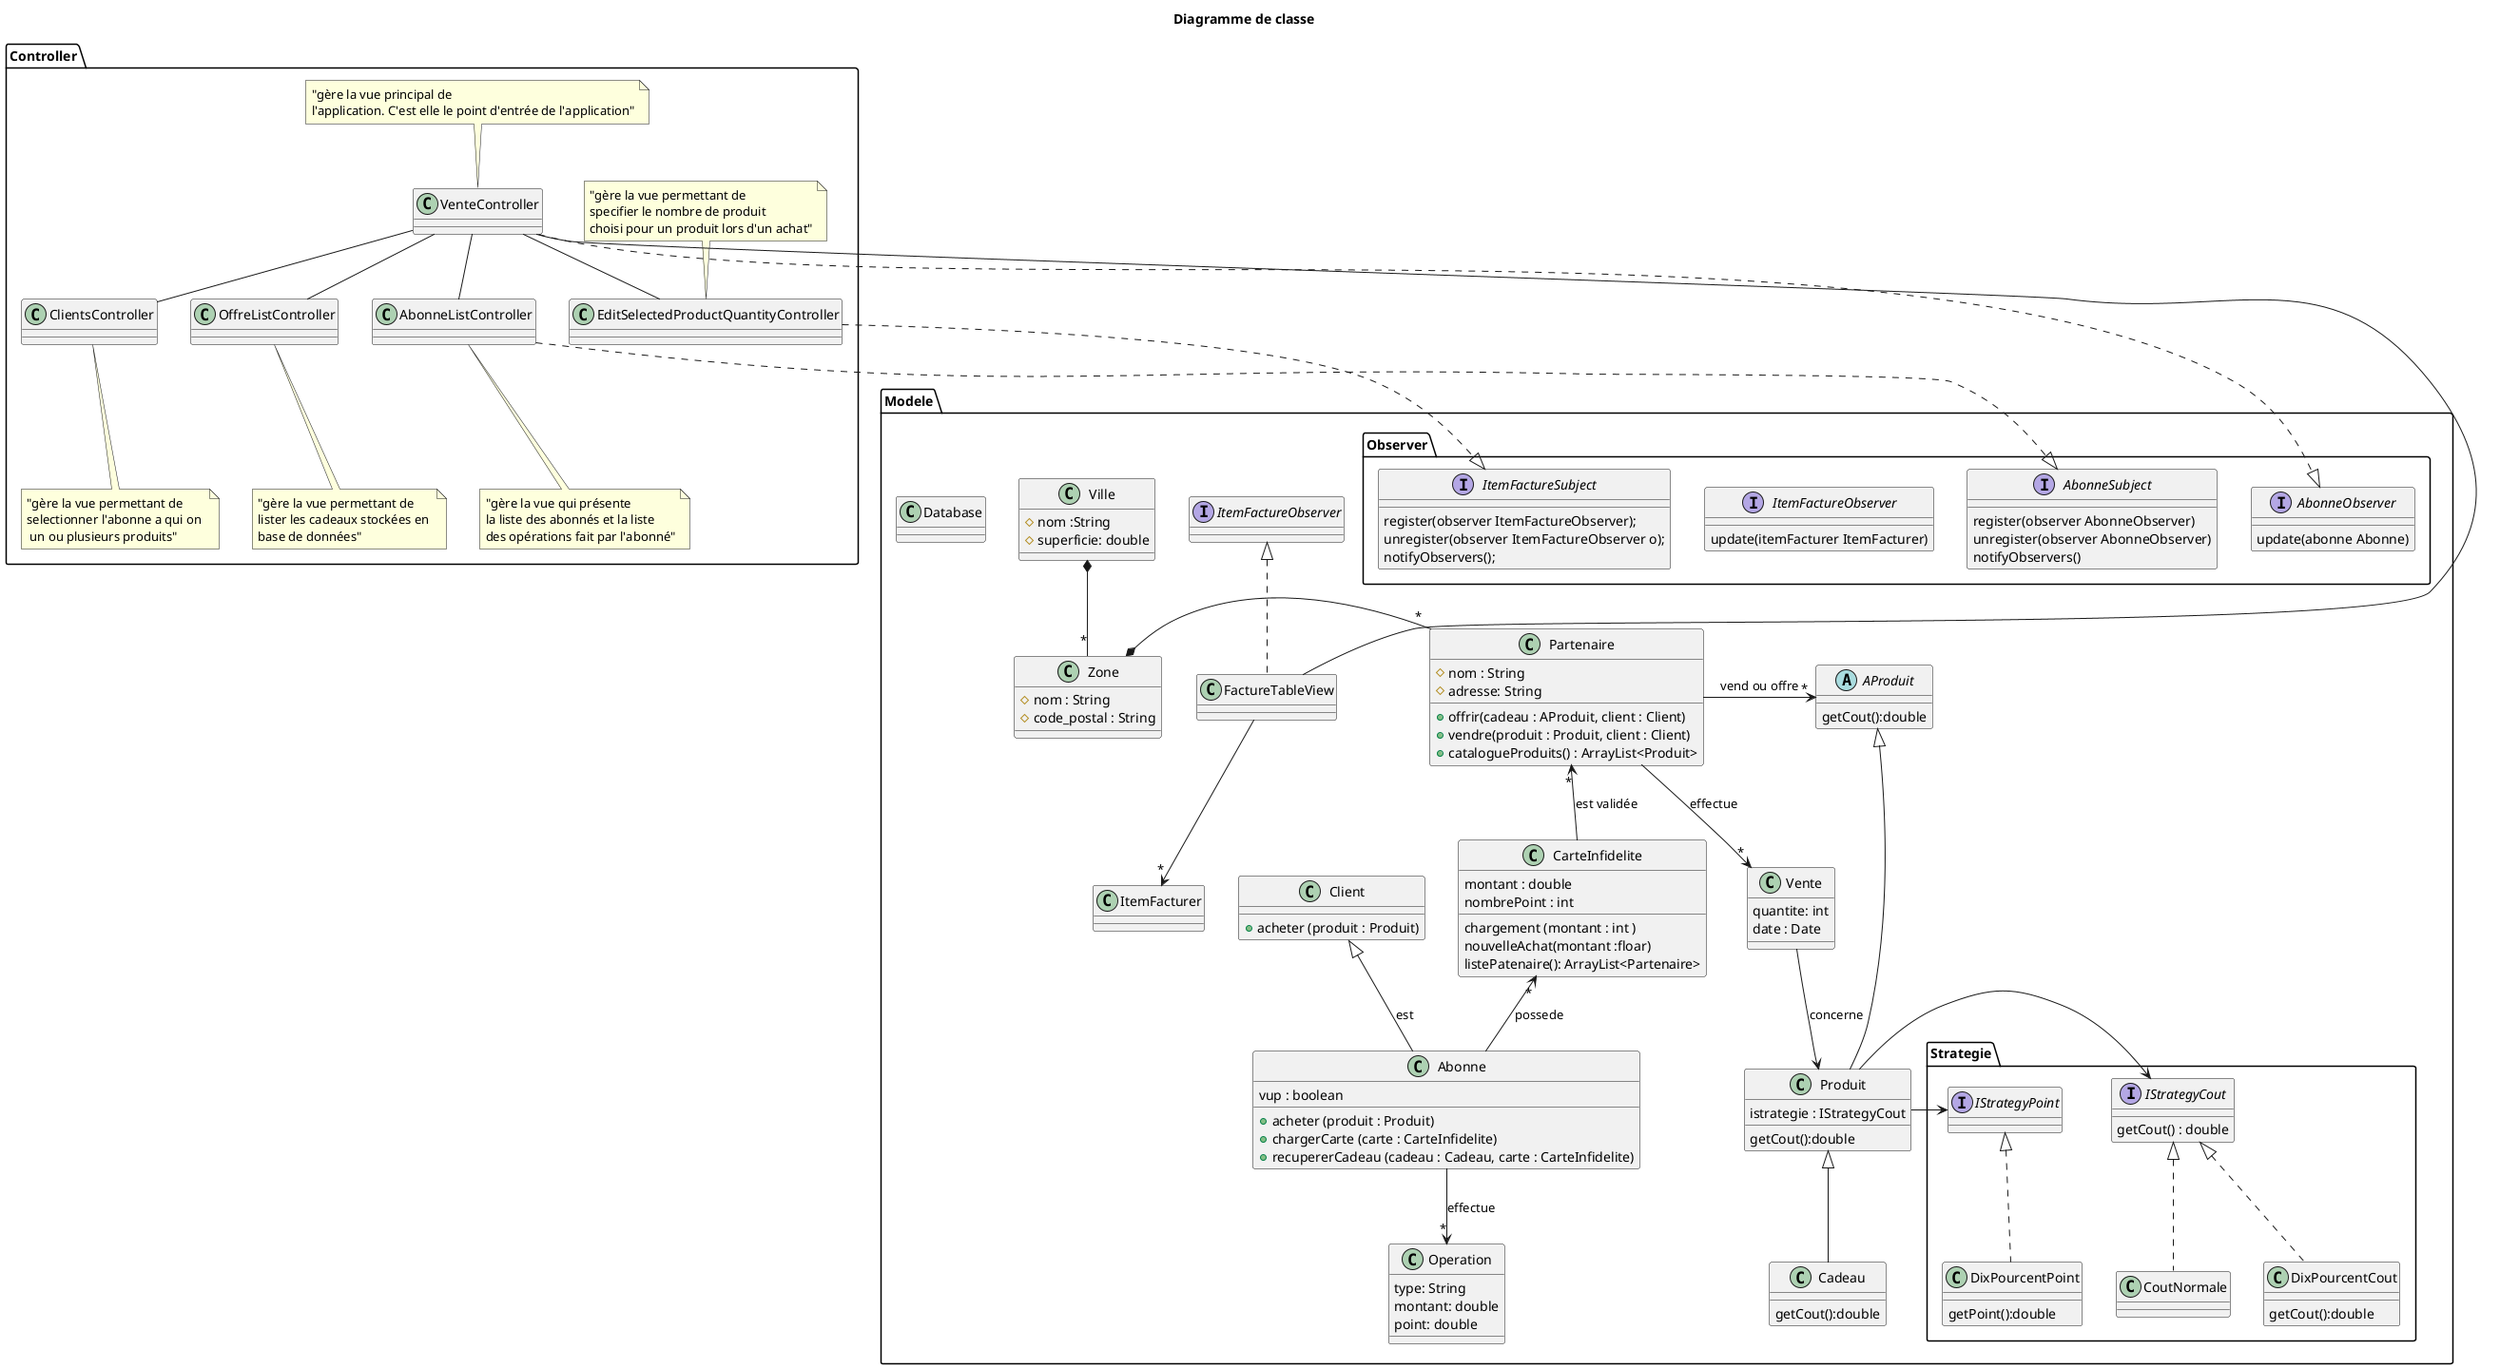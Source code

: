 @startuml
title Diagramme de classe
' skinparam linetype ortho

package Modele{

    class Partenaire{
        # nom : String
        # adresse: String
        + offrir(cadeau : AProduit, client : Client)
        + vendre(produit : Produit, client : Client)
        + catalogueProduits() : ArrayList<Produit>
    }

    class Zone{
        # nom : String
        # code_postal : String
    }

    class Abonne{
        vup : boolean
        + acheter (produit : Produit)
        + chargerCarte (carte : CarteInfidelite)
        + recupererCadeau (cadeau : Cadeau, carte : CarteInfidelite)
    }

    class Client{
        + acheter (produit : Produit)
    }

    class CarteInfidelite{
        montant : double
        nombrePoint : int
        chargement (montant : int )
        nouvelleAchat(montant :floar)
        listePatenaire(): ArrayList<Partenaire>
    }
    class Ville{
        # nom :String
        # superficie: double
    }

    abstract  AProduit{
        getCout():double
    }
    class Produit{
        istrategie : IStrategyCout
        getCout():double
    }

    class Cadeau{
        getCout():double
    }
    Produit -left-|> AProduit
    Cadeau -up-|> Produit


    package Strategie{
        class CoutNormale
        class DixPourcentPoint{
            getPoint():double
        }
        class DixPourcentCout{
            getCout():double
        }
        interface IStrategyCout{
            getCout() : double
        }
        interface IStrategyPoint
        CoutNormale .up.|> IStrategyCout
        DixPourcentPoint .up.|> IStrategyPoint
        DixPourcentCout .up.|> IStrategyCout
    }

    package Observer{
        interface AbonneObserver{
            update(abonne Abonne)
        }

        interface AbonneSubject{
            register(observer AbonneObserver)
            unregister(observer AbonneObserver)
            notifyObservers()

        }

        interface ItemFactureObserver{
            update(itemFacturer ItemFacturer)
        }

        interface ItemFactureSubject {
            register(observer ItemFactureObserver);
            unregister(observer ItemFactureObserver o);
            notifyObservers();
        }



    }

    class ItemFacturer{

    }

    class FactureTableView implements ItemFactureObserver{

    }

    FactureTableView --> "*"ItemFacturer

    class Vente{
        quantite: int
        date : Date
    }

    class Operation{
        type: String
        montant: double
        point: double
    }

    class Database{

    }

    Abonne -up-> "*"CarteInfidelite : possede
    Abonne -up-|> Client : est

    Ville *-- "*" Zone
    Zone *-right- "*" Partenaire
    Partenaire -> "*" AProduit : vend ou offre
    Produit -> IStrategyCout
    Produit -> IStrategyPoint
    CarteInfidelite -up-> "*"Partenaire : "est validée"
    Partenaire --> "*" Vente : effectue
    Abonne --> "*" Operation : effectue
    Vente --> Produit: concerne

}

package Controller{
    class AbonneListController{

    }
    note bottom : "gère la vue qui présente \nla liste des abonnés et la liste\ndes opérations fait par l'abonné"


    class ClientsController{

    }
    note bottom: "gère la vue permettant de \nselectionner l'abonne a qui on \n un ou plusieurs produits"


    class EditSelectedProductQuantityController{

    }
    note top: "gère la vue permettant de \nspecifier le nombre de produit \nchoisi pour un produit lors d'un achat"


    class OffreListController{

    }
    note bottom : "gère la vue permettant de \nlister les cadeaux stockées en \nbase de données"


    class VenteController{

    }
    note top: "gère la vue principal de \nl'application. C'est elle le point d'entrée de l'application"

    VenteController .down.|>AbonneObserver
    EditSelectedProductQuantityController .down.|>ItemFactureSubject
    AbonneListController .down.|>AbonneSubject
    VenteController -down- ClientsController
    VenteController -down- OffreListController
    VenteController -down- AbonneListController
    VenteController -down- EditSelectedProductQuantityController
    VenteController -right- FactureTableView

}
@enduml

@startuml
title cas1
left to right direction

actor client as C
rectangle "cumul de points" {
    usecase "faire achat" as UC1
    usecase "valider carte" as UC2

    UC1 .> UC2 : <<include>>

}

C -- UC1
@enduml

@startuml
title cas2
left to right direction

actor client as C
rectangle "Bonus d'infidelite" {
    usecase "Utiliser carte" as UC1
    usecase "valider carte" as UC2

    UC1 .> UC2 : <<include>>
}

C -- UC1
@enduml

@startuml
title cas3
left to right direction

actor client as C
rectangle "Consulter solde" {
    usecase "consulter solde" as UC1
    usecase "valider carte" as UC2

    UC1 .> UC2 : <<include>>

}

C -- UC1
@enduml



@startuml
title cas4
left to right direction

actor client as C
rectangle "Catalogue des cadeaux" {
    usecase "consulter annuaire" as UC1
    usecase "Consulter description cadeau" as UC2
    usecase "Consulter description magasin" as UC3

    UC2 .> UC1 : <<extends>>
    UC3 .up.> UC1 : <<extends>>

}

C -- UC1
@enduml

@startuml
title cas5
left to right direction

actor client as C
rectangle "Achat cadeau" {
    usecase "demander offre" as UC1
    usecase "acheter offre" as UC2
    usecase "valider carte" as UC3

    UC2 .> UC1 : <<extends>>
    UC2 .down.> UC3 : <<include>>

}

C -- UC1
@enduml

